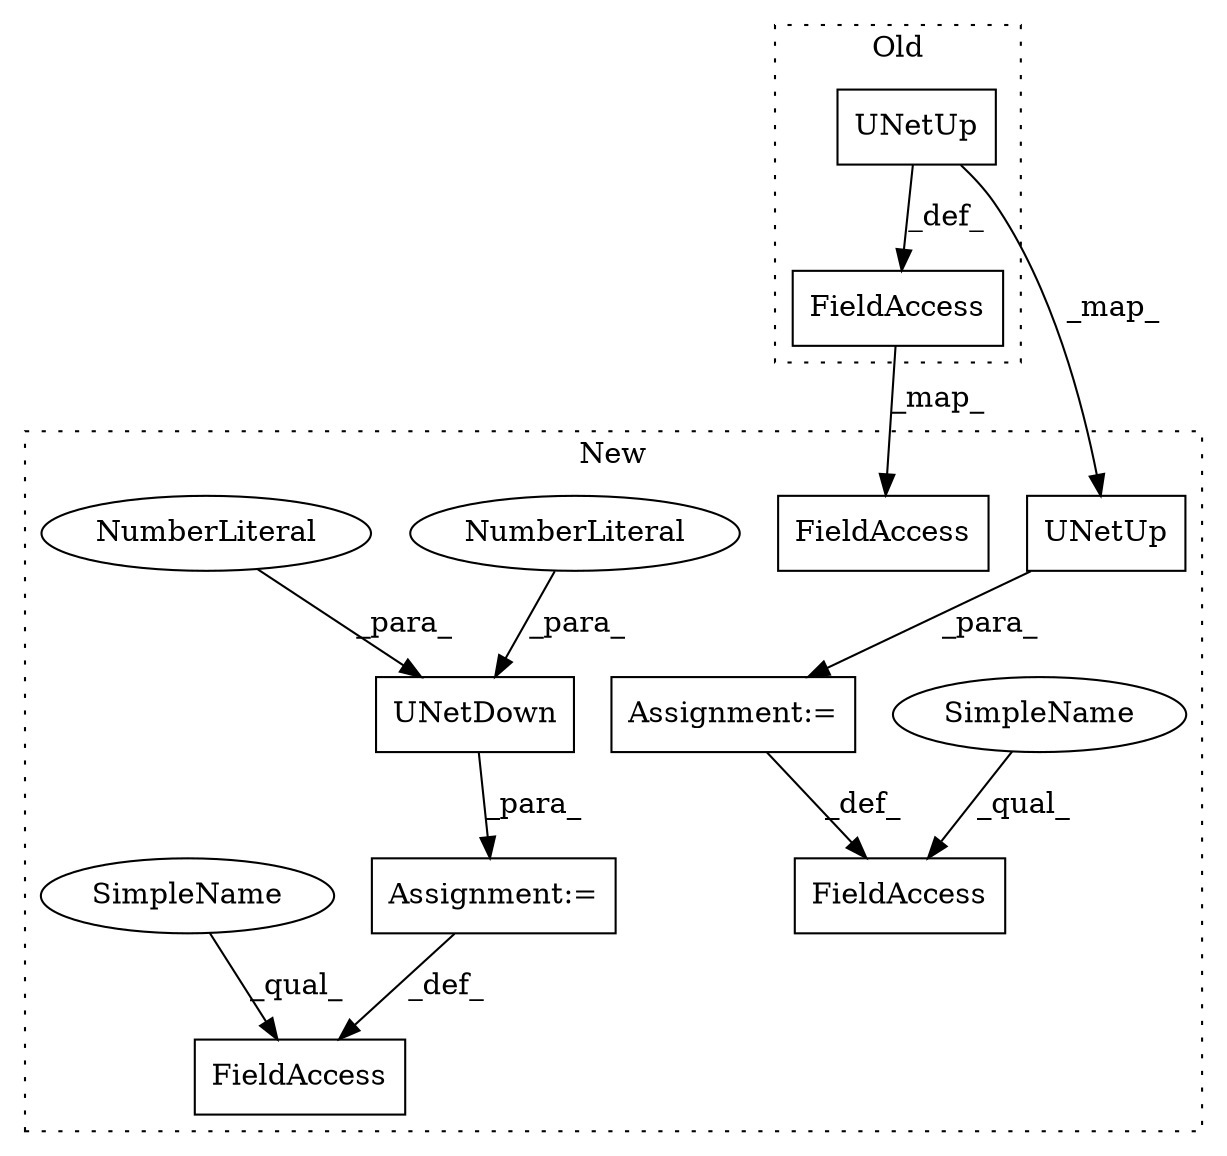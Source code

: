 digraph G {
subgraph cluster0 {
1 [label="UNetUp" a="32" s="1615,1628" l="7,1" shape="box"];
8 [label="FieldAccess" a="22" s="1606" l="8" shape="box"];
label = "Old";
style="dotted";
}
subgraph cluster1 {
2 [label="UNetUp" a="32" s="1688,1701" l="7,1" shape="box"];
3 [label="FieldAccess" a="22" s="1679" l="8" shape="box"];
4 [label="FieldAccess" a="22" s="1472" l="10" shape="box"];
5 [label="Assignment:=" a="7" s="1687" l="1" shape="box"];
6 [label="Assignment:=" a="7" s="1482" l="1" shape="box"];
7 [label="FieldAccess" a="22" s="1649" l="8" shape="box"];
9 [label="UNetDown" a="32" s="1483,1503" l="9,1" shape="box"];
10 [label="NumberLiteral" a="34" s="1492" l="3" shape="ellipse"];
11 [label="NumberLiteral" a="34" s="1496" l="3" shape="ellipse"];
12 [label="SimpleName" a="42" s="1679" l="4" shape="ellipse"];
13 [label="SimpleName" a="42" s="1472" l="4" shape="ellipse"];
label = "New";
style="dotted";
}
1 -> 2 [label="_map_"];
1 -> 8 [label="_def_"];
2 -> 5 [label="_para_"];
5 -> 3 [label="_def_"];
6 -> 4 [label="_def_"];
8 -> 7 [label="_map_"];
9 -> 6 [label="_para_"];
10 -> 9 [label="_para_"];
11 -> 9 [label="_para_"];
12 -> 3 [label="_qual_"];
13 -> 4 [label="_qual_"];
}